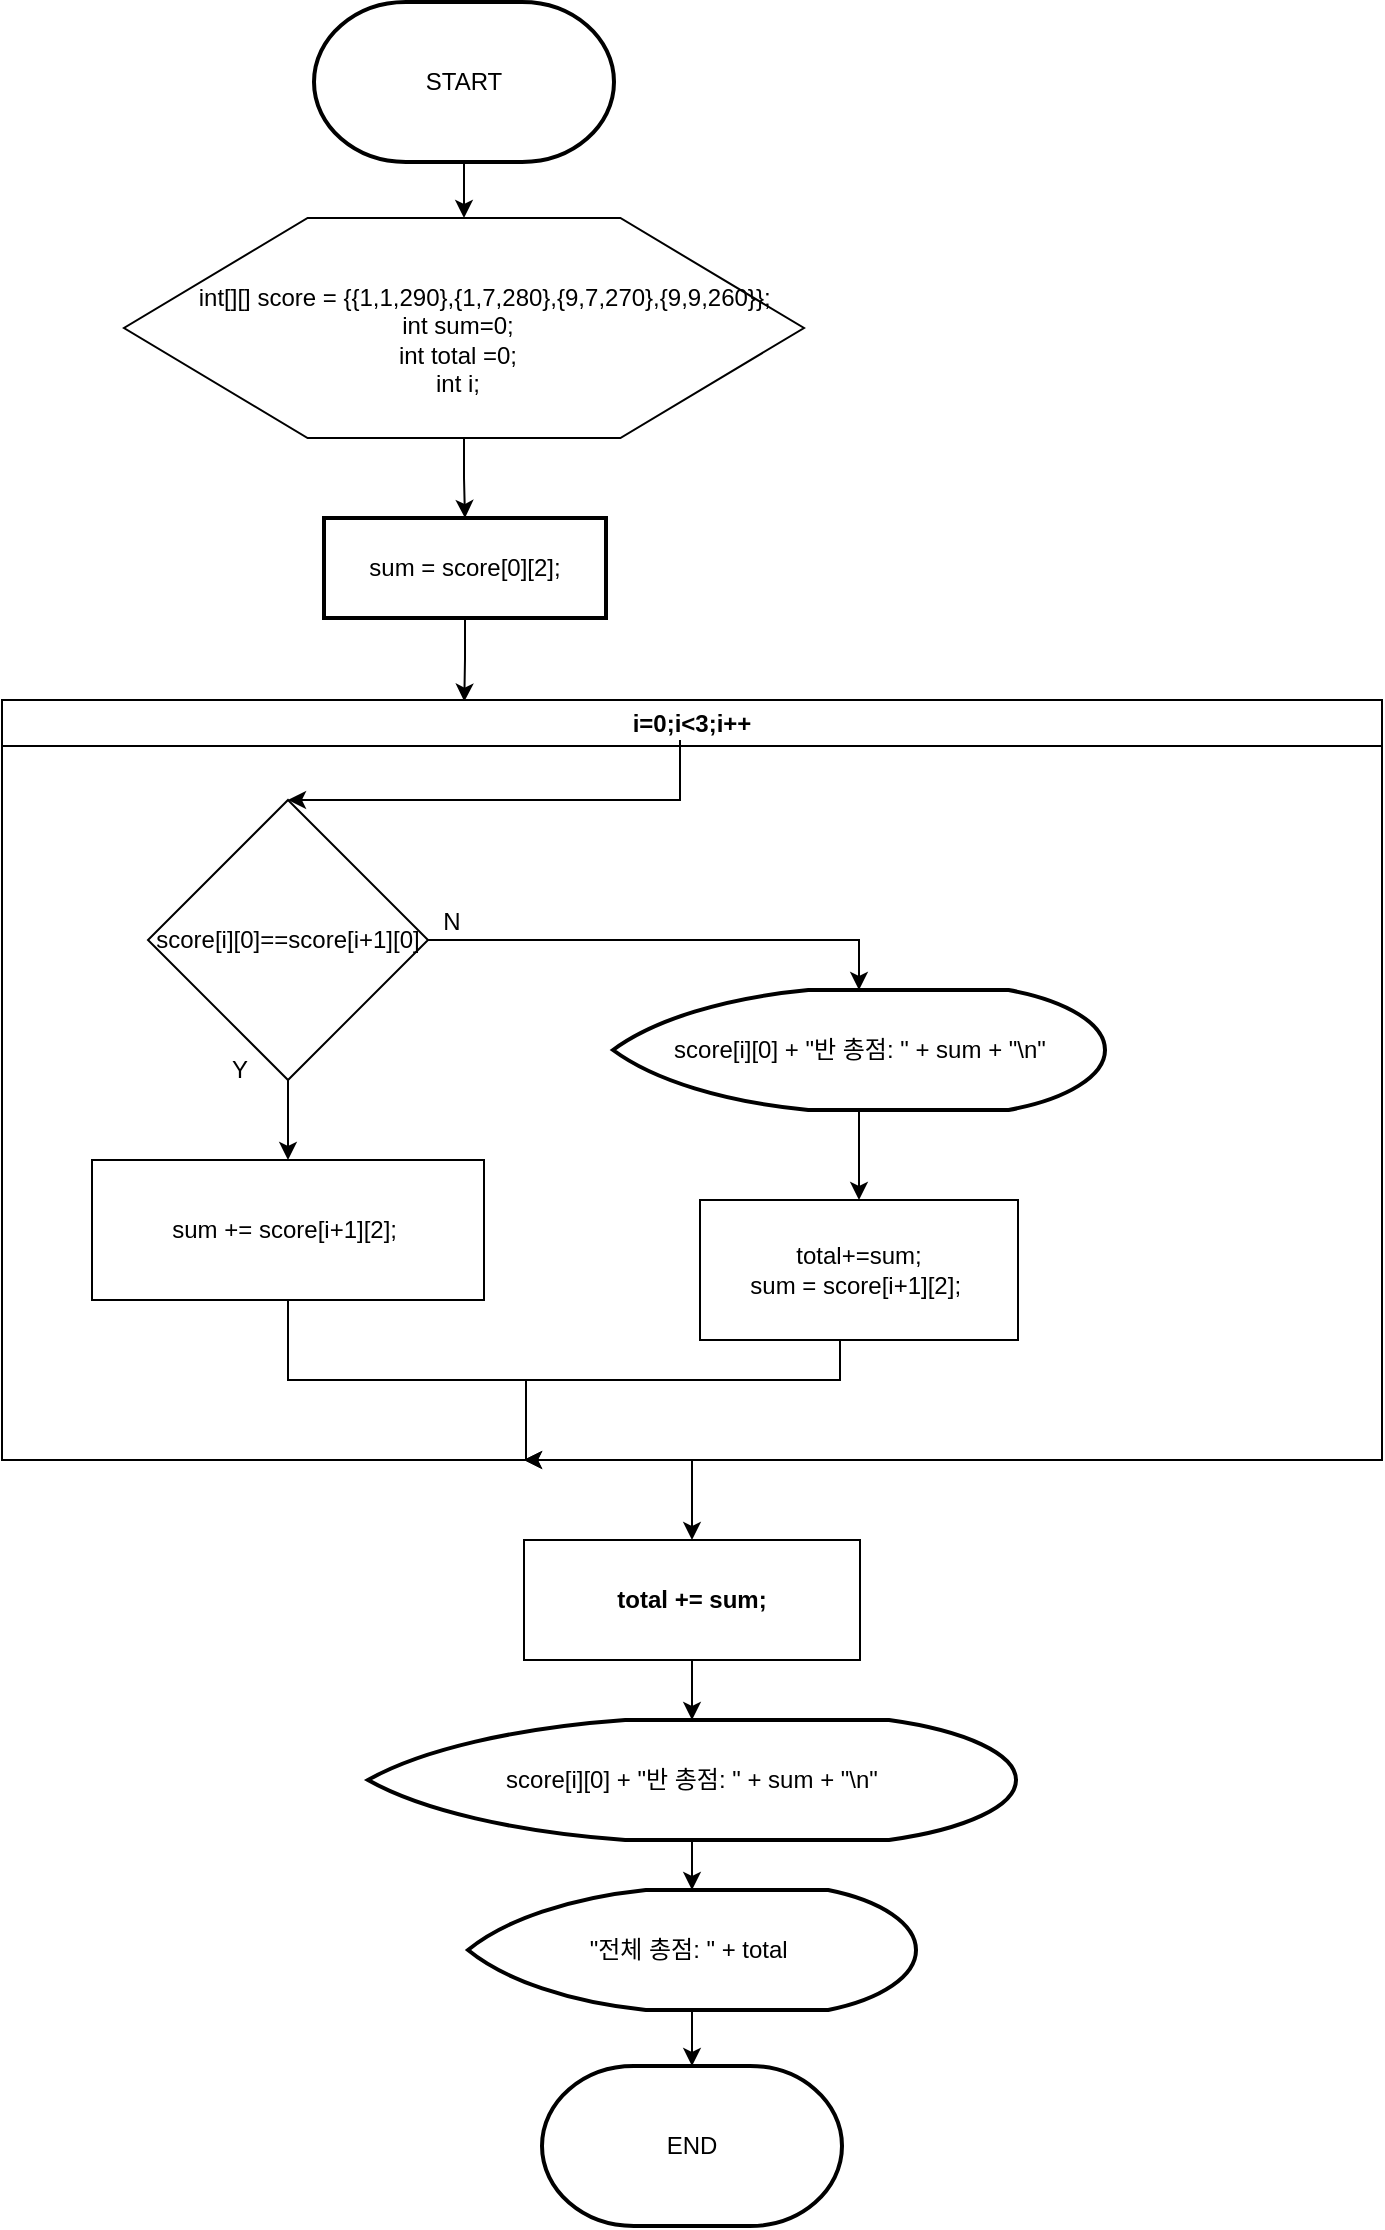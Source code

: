 <mxfile version="24.7.8">
  <diagram name="페이지-1" id="dWVkQpbx_8v0vqDlzdGL">
    <mxGraphModel dx="712" dy="835" grid="1" gridSize="10" guides="1" tooltips="1" connect="1" arrows="1" fold="1" page="1" pageScale="1" pageWidth="827" pageHeight="1169" math="0" shadow="0">
      <root>
        <mxCell id="0" />
        <mxCell id="1" parent="0" />
        <mxCell id="vc1CR749yppbY2TlLqs8-4" value="" style="edgeStyle=orthogonalEdgeStyle;rounded=0;orthogonalLoop=1;jettySize=auto;html=1;entryX=0.5;entryY=0;entryDx=0;entryDy=0;" edge="1" parent="1" source="vc1CR749yppbY2TlLqs8-1" target="vc1CR749yppbY2TlLqs8-2">
          <mxGeometry relative="1" as="geometry" />
        </mxCell>
        <mxCell id="vc1CR749yppbY2TlLqs8-1" value="START" style="strokeWidth=2;html=1;shape=mxgraph.flowchart.terminator;whiteSpace=wrap;" vertex="1" parent="1">
          <mxGeometry x="167" y="21" width="150" height="80" as="geometry" />
        </mxCell>
        <mxCell id="vc1CR749yppbY2TlLqs8-6" value="" style="group" vertex="1" connectable="0" parent="1">
          <mxGeometry x="62" y="129" width="350" height="110" as="geometry" />
        </mxCell>
        <mxCell id="vc1CR749yppbY2TlLqs8-2" value="" style="verticalLabelPosition=bottom;verticalAlign=top;html=1;shape=hexagon;perimeter=hexagonPerimeter2;arcSize=6;size=0.27;" vertex="1" parent="vc1CR749yppbY2TlLqs8-6">
          <mxGeometry x="10" width="340" height="110" as="geometry" />
        </mxCell>
        <mxCell id="vc1CR749yppbY2TlLqs8-3" value="&lt;div&gt;&amp;nbsp; &amp;nbsp; &amp;nbsp; &amp;nbsp; int[][] score = {{1,1,290},{1,7,280},{9,7,270},{9,9,260}};&lt;/div&gt;&lt;div&gt;int sum=0;&lt;/div&gt;&lt;div&gt;int total =0;&lt;/div&gt;&lt;div&gt;int i;&lt;/div&gt;" style="text;html=1;align=center;verticalAlign=middle;whiteSpace=wrap;rounded=0;" vertex="1" parent="vc1CR749yppbY2TlLqs8-6">
          <mxGeometry x="2" y="31" width="350" height="60" as="geometry" />
        </mxCell>
        <mxCell id="vc1CR749yppbY2TlLqs8-58" value="" style="edgeStyle=orthogonalEdgeStyle;rounded=0;orthogonalLoop=1;jettySize=auto;html=1;entryX=0.335;entryY=0.002;entryDx=0;entryDy=0;entryPerimeter=0;" edge="1" parent="1" source="vc1CR749yppbY2TlLqs8-41" target="vc1CR749yppbY2TlLqs8-43">
          <mxGeometry relative="1" as="geometry" />
        </mxCell>
        <mxCell id="vc1CR749yppbY2TlLqs8-41" value="sum = score[0][2];" style="rounded=1;whiteSpace=wrap;html=1;absoluteArcSize=1;arcSize=0;strokeWidth=2;" vertex="1" parent="1">
          <mxGeometry x="172" y="279" width="141" height="50" as="geometry" />
        </mxCell>
        <mxCell id="vc1CR749yppbY2TlLqs8-87" value="" style="edgeStyle=orthogonalEdgeStyle;rounded=0;orthogonalLoop=1;jettySize=auto;html=1;" edge="1" parent="1" source="vc1CR749yppbY2TlLqs8-43" target="vc1CR749yppbY2TlLqs8-86">
          <mxGeometry relative="1" as="geometry" />
        </mxCell>
        <mxCell id="vc1CR749yppbY2TlLqs8-43" value="i=0;i&amp;lt;3;i++" style="swimlane;whiteSpace=wrap;html=1;startSize=23;" vertex="1" parent="1">
          <mxGeometry x="11" y="370" width="690" height="380" as="geometry" />
        </mxCell>
        <mxCell id="vc1CR749yppbY2TlLqs8-54" value="" style="group" vertex="1" connectable="0" parent="vc1CR749yppbY2TlLqs8-43">
          <mxGeometry x="45" y="50" width="640" height="250" as="geometry" />
        </mxCell>
        <mxCell id="vc1CR749yppbY2TlLqs8-50" value="" style="edgeStyle=orthogonalEdgeStyle;rounded=0;orthogonalLoop=1;jettySize=auto;html=1;" edge="1" parent="vc1CR749yppbY2TlLqs8-54" source="vc1CR749yppbY2TlLqs8-46" target="vc1CR749yppbY2TlLqs8-49">
          <mxGeometry relative="1" as="geometry" />
        </mxCell>
        <mxCell id="vc1CR749yppbY2TlLqs8-84" value="" style="edgeStyle=orthogonalEdgeStyle;rounded=0;orthogonalLoop=1;jettySize=auto;html=1;entryX=0.5;entryY=0;entryDx=0;entryDy=0;entryPerimeter=0;" edge="1" parent="vc1CR749yppbY2TlLqs8-54" source="vc1CR749yppbY2TlLqs8-46" target="vc1CR749yppbY2TlLqs8-81">
          <mxGeometry relative="1" as="geometry" />
        </mxCell>
        <mxCell id="vc1CR749yppbY2TlLqs8-46" value="score[i][0]==score[i+1][0]" style="rhombus;whiteSpace=wrap;html=1;" vertex="1" parent="vc1CR749yppbY2TlLqs8-54">
          <mxGeometry x="28" width="140" height="140" as="geometry" />
        </mxCell>
        <mxCell id="vc1CR749yppbY2TlLqs8-49" value="sum += score[i+1][2];&amp;nbsp;" style="rounded=0;whiteSpace=wrap;html=1;" vertex="1" parent="vc1CR749yppbY2TlLqs8-54">
          <mxGeometry y="180" width="196" height="70" as="geometry" />
        </mxCell>
        <mxCell id="vc1CR749yppbY2TlLqs8-53" value="&lt;div&gt;&lt;span style=&quot;background-color: initial;&quot;&gt;total+=sum;&lt;/span&gt;&lt;/div&gt;&lt;div&gt;&lt;span style=&quot;background-color: initial;&quot;&gt;sum = score[i+1][2];&amp;nbsp;&lt;/span&gt;&lt;br&gt;&lt;/div&gt;" style="rounded=0;whiteSpace=wrap;html=1;" vertex="1" parent="vc1CR749yppbY2TlLqs8-54">
          <mxGeometry x="304" y="200" width="159" height="70" as="geometry" />
        </mxCell>
        <mxCell id="vc1CR749yppbY2TlLqs8-78" value="Y" style="text;html=1;align=center;verticalAlign=middle;whiteSpace=wrap;rounded=0;" vertex="1" parent="vc1CR749yppbY2TlLqs8-54">
          <mxGeometry x="44" y="120" width="60" height="30" as="geometry" />
        </mxCell>
        <mxCell id="vc1CR749yppbY2TlLqs8-79" value="N" style="text;html=1;align=center;verticalAlign=middle;whiteSpace=wrap;rounded=0;" vertex="1" parent="vc1CR749yppbY2TlLqs8-54">
          <mxGeometry x="149.5" y="46" width="60" height="30" as="geometry" />
        </mxCell>
        <mxCell id="vc1CR749yppbY2TlLqs8-85" value="" style="edgeStyle=orthogonalEdgeStyle;rounded=0;orthogonalLoop=1;jettySize=auto;html=1;" edge="1" parent="vc1CR749yppbY2TlLqs8-54" source="vc1CR749yppbY2TlLqs8-81" target="vc1CR749yppbY2TlLqs8-53">
          <mxGeometry relative="1" as="geometry" />
        </mxCell>
        <mxCell id="vc1CR749yppbY2TlLqs8-81" value="score[i][0] + &quot;반 총점: &quot; + sum + &quot;\n&quot;" style="strokeWidth=2;html=1;shape=mxgraph.flowchart.display;whiteSpace=wrap;" vertex="1" parent="vc1CR749yppbY2TlLqs8-54">
          <mxGeometry x="260.5" y="95" width="246" height="60" as="geometry" />
        </mxCell>
        <mxCell id="vc1CR749yppbY2TlLqs8-65" value="" style="edgeStyle=orthogonalEdgeStyle;rounded=0;orthogonalLoop=1;jettySize=auto;html=1;" edge="1" parent="vc1CR749yppbY2TlLqs8-43" source="vc1CR749yppbY2TlLqs8-49">
          <mxGeometry relative="1" as="geometry">
            <mxPoint x="261" y="380" as="targetPoint" />
            <Array as="points">
              <mxPoint x="143" y="340" />
              <mxPoint x="262" y="340" />
            </Array>
          </mxGeometry>
        </mxCell>
        <mxCell id="vc1CR749yppbY2TlLqs8-68" value="" style="edgeStyle=orthogonalEdgeStyle;rounded=0;orthogonalLoop=1;jettySize=auto;html=1;" edge="1" parent="vc1CR749yppbY2TlLqs8-43" source="vc1CR749yppbY2TlLqs8-53">
          <mxGeometry relative="1" as="geometry">
            <mxPoint x="261" y="380" as="targetPoint" />
            <Array as="points">
              <mxPoint x="419" y="340" />
              <mxPoint x="262" y="340" />
            </Array>
          </mxGeometry>
        </mxCell>
        <mxCell id="vc1CR749yppbY2TlLqs8-73" value="" style="edgeStyle=orthogonalEdgeStyle;rounded=0;orthogonalLoop=1;jettySize=auto;html=1;" edge="1" parent="1" source="vc1CR749yppbY2TlLqs8-56" target="vc1CR749yppbY2TlLqs8-59">
          <mxGeometry relative="1" as="geometry" />
        </mxCell>
        <mxCell id="vc1CR749yppbY2TlLqs8-56" value="&lt;div&gt;score[i][0] + &quot;반 총점: &quot; + sum + &quot;\n&quot;&lt;/div&gt;" style="strokeWidth=2;html=1;shape=mxgraph.flowchart.display;whiteSpace=wrap;" vertex="1" parent="1">
          <mxGeometry x="194" y="880" width="324" height="60" as="geometry" />
        </mxCell>
        <mxCell id="vc1CR749yppbY2TlLqs8-57" value="" style="edgeStyle=orthogonalEdgeStyle;rounded=0;orthogonalLoop=1;jettySize=auto;html=1;" edge="1" parent="1" source="vc1CR749yppbY2TlLqs8-2" target="vc1CR749yppbY2TlLqs8-41">
          <mxGeometry relative="1" as="geometry" />
        </mxCell>
        <mxCell id="vc1CR749yppbY2TlLqs8-80" value="" style="edgeStyle=orthogonalEdgeStyle;rounded=0;orthogonalLoop=1;jettySize=auto;html=1;" edge="1" parent="1" source="vc1CR749yppbY2TlLqs8-59" target="vc1CR749yppbY2TlLqs8-76">
          <mxGeometry relative="1" as="geometry" />
        </mxCell>
        <mxCell id="vc1CR749yppbY2TlLqs8-59" value="&lt;div&gt;&lt;div&gt;&quot;전체 총점: &quot; + total&amp;nbsp;&lt;/div&gt;&lt;/div&gt;" style="strokeWidth=2;html=1;shape=mxgraph.flowchart.display;whiteSpace=wrap;" vertex="1" parent="1">
          <mxGeometry x="244" y="965" width="224" height="60" as="geometry" />
        </mxCell>
        <mxCell id="vc1CR749yppbY2TlLqs8-76" value="END" style="strokeWidth=2;html=1;shape=mxgraph.flowchart.terminator;whiteSpace=wrap;" vertex="1" parent="1">
          <mxGeometry x="281" y="1053" width="150" height="80" as="geometry" />
        </mxCell>
        <mxCell id="vc1CR749yppbY2TlLqs8-77" value="" style="endArrow=classic;html=1;rounded=0;entryX=0.5;entryY=0;entryDx=0;entryDy=0;" edge="1" parent="1" target="vc1CR749yppbY2TlLqs8-46">
          <mxGeometry width="50" height="50" relative="1" as="geometry">
            <mxPoint x="350" y="390" as="sourcePoint" />
            <mxPoint x="610" y="640" as="targetPoint" />
            <Array as="points">
              <mxPoint x="350" y="420" />
            </Array>
          </mxGeometry>
        </mxCell>
        <mxCell id="vc1CR749yppbY2TlLqs8-89" value="" style="edgeStyle=orthogonalEdgeStyle;rounded=0;orthogonalLoop=1;jettySize=auto;html=1;" edge="1" parent="1" source="vc1CR749yppbY2TlLqs8-86">
          <mxGeometry relative="1" as="geometry">
            <mxPoint x="356" y="880" as="targetPoint" />
          </mxGeometry>
        </mxCell>
        <mxCell id="vc1CR749yppbY2TlLqs8-86" value="&lt;div&gt;&lt;b&gt;total += sum;&lt;/b&gt;&lt;/div&gt;" style="rounded=0;whiteSpace=wrap;html=1;" vertex="1" parent="1">
          <mxGeometry x="272" y="790" width="168" height="60" as="geometry" />
        </mxCell>
      </root>
    </mxGraphModel>
  </diagram>
</mxfile>
